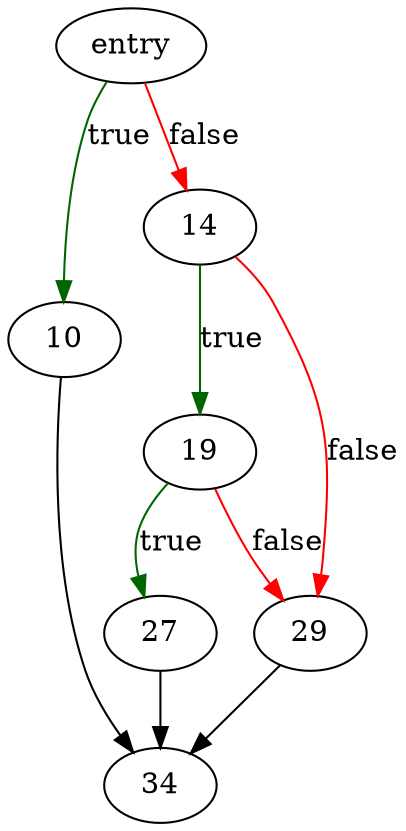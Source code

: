 digraph "sqlite3DbRealloc" {
	// Node definitions.
	3 [label=entry];
	10;
	14;
	19;
	27;
	29;
	34;

	// Edge definitions.
	3 -> 10 [
		color=darkgreen
		label=true
	];
	3 -> 14 [
		color=red
		label=false
	];
	10 -> 34;
	14 -> 19 [
		color=darkgreen
		label=true
	];
	14 -> 29 [
		color=red
		label=false
	];
	19 -> 27 [
		color=darkgreen
		label=true
	];
	19 -> 29 [
		color=red
		label=false
	];
	27 -> 34;
	29 -> 34;
}